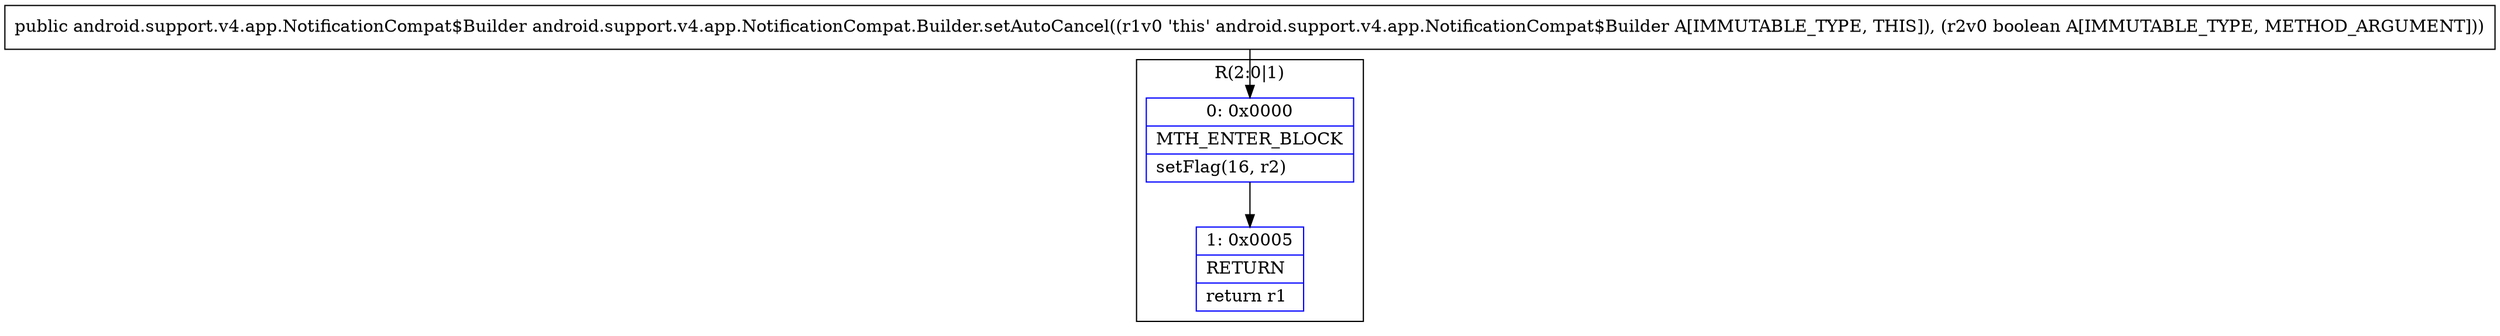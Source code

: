 digraph "CFG forandroid.support.v4.app.NotificationCompat.Builder.setAutoCancel(Z)Landroid\/support\/v4\/app\/NotificationCompat$Builder;" {
subgraph cluster_Region_1297805394 {
label = "R(2:0|1)";
node [shape=record,color=blue];
Node_0 [shape=record,label="{0\:\ 0x0000|MTH_ENTER_BLOCK\l|setFlag(16, r2)\l}"];
Node_1 [shape=record,label="{1\:\ 0x0005|RETURN\l|return r1\l}"];
}
MethodNode[shape=record,label="{public android.support.v4.app.NotificationCompat$Builder android.support.v4.app.NotificationCompat.Builder.setAutoCancel((r1v0 'this' android.support.v4.app.NotificationCompat$Builder A[IMMUTABLE_TYPE, THIS]), (r2v0 boolean A[IMMUTABLE_TYPE, METHOD_ARGUMENT])) }"];
MethodNode -> Node_0;
Node_0 -> Node_1;
}


